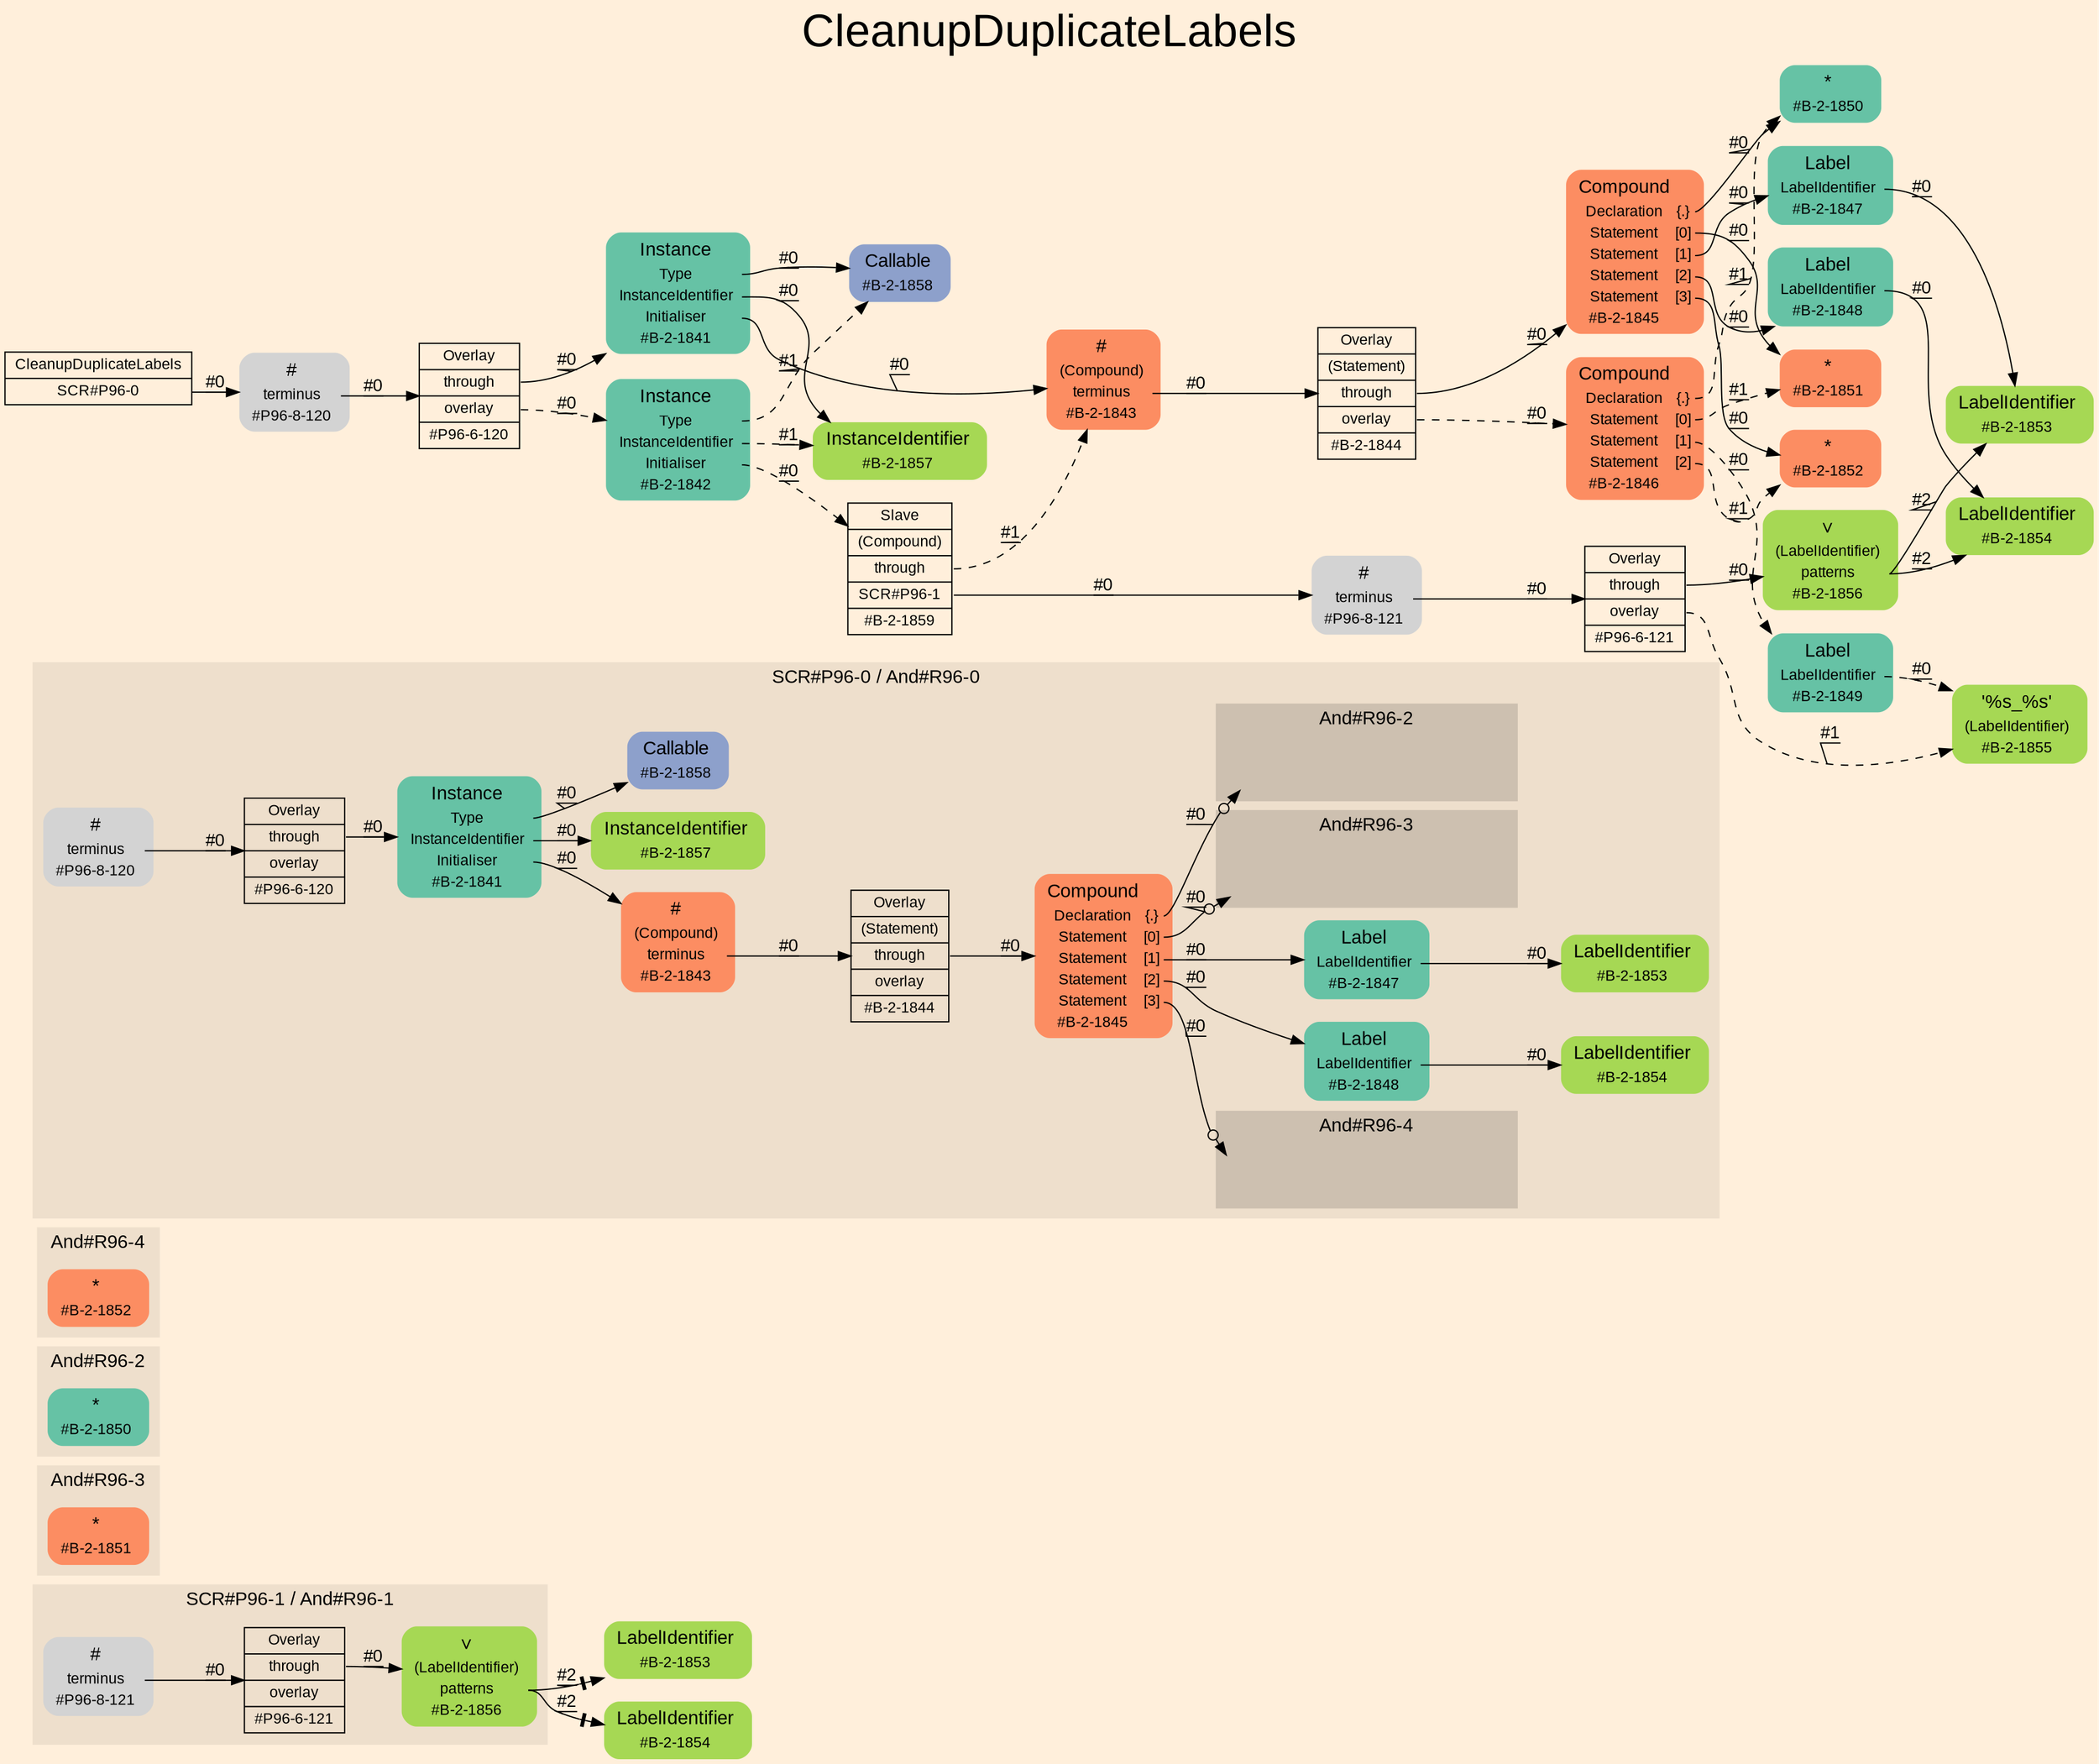 digraph "CleanupDuplicateLabels" {
label = "CleanupDuplicateLabels"
labelloc = t
fontsize = "36"
graph [
    rankdir = "LR"
    ranksep = 0.3
    bgcolor = antiquewhite1
    color = black
    fontcolor = black
    fontname = "Arial"
];
node [
    fontname = "Arial"
];
edge [
    fontname = "Arial"
];

// -------------------- figure And#R96-1 --------------------
// -------- region And#R96-1 ----------
subgraph "clusterAnd#R96-1" {
    label = "SCR#P96-1 / And#R96-1"
    style = "filled"
    color = antiquewhite2
    fontsize = "15"
    "And#R96-1/#B-2-1856" [
        // -------- block And#R96-1/#B-2-1856 ----------
        shape = "plaintext"
        fillcolor = "/set28/5"
        label = <<TABLE BORDER="0" CELLBORDER="0" CELLSPACING="0">
         <TR><TD><FONT POINT-SIZE="15.0">∨</FONT></TD><TD></TD></TR>
         <TR><TD>(LabelIdentifier)</TD><TD PORT="port0"></TD></TR>
         <TR><TD>patterns</TD><TD PORT="port1"></TD></TR>
         <TR><TD>#B-2-1856</TD><TD PORT="port2"></TD></TR>
        </TABLE>>
        style = "rounded,filled"
        fontsize = "12"
    ];
    
    "And#R96-1/#P96-8-121" [
        // -------- block And#R96-1/#P96-8-121 ----------
        shape = "plaintext"
        label = <<TABLE BORDER="0" CELLBORDER="0" CELLSPACING="0">
         <TR><TD><FONT POINT-SIZE="15.0">#</FONT></TD><TD></TD></TR>
         <TR><TD>terminus</TD><TD PORT="port0"></TD></TR>
         <TR><TD>#P96-8-121</TD><TD PORT="port1"></TD></TR>
        </TABLE>>
        style = "rounded,filled"
        fontsize = "12"
    ];
    
    "And#R96-1/#P96-6-121" [
        // -------- block And#R96-1/#P96-6-121 ----------
        shape = "record"
        fillcolor = antiquewhite2
        label = "<fixed> Overlay | <port0> through | <port1> overlay | <port2> #P96-6-121"
        style = "filled"
        fontsize = "12"
        color = black
        fontcolor = black
    ];
    
}

"And#R96-1/#B-2-1853" [
    // -------- block And#R96-1/#B-2-1853 ----------
    shape = "plaintext"
    fillcolor = "/set28/5"
    label = <<TABLE BORDER="0" CELLBORDER="0" CELLSPACING="0">
     <TR><TD><FONT POINT-SIZE="15.0">LabelIdentifier</FONT></TD><TD></TD></TR>
     <TR><TD>#B-2-1853</TD><TD PORT="port0"></TD></TR>
    </TABLE>>
    style = "rounded,filled"
    fontsize = "12"
];

"And#R96-1/#B-2-1854" [
    // -------- block And#R96-1/#B-2-1854 ----------
    shape = "plaintext"
    fillcolor = "/set28/5"
    label = <<TABLE BORDER="0" CELLBORDER="0" CELLSPACING="0">
     <TR><TD><FONT POINT-SIZE="15.0">LabelIdentifier</FONT></TD><TD></TD></TR>
     <TR><TD>#B-2-1854</TD><TD PORT="port0"></TD></TR>
    </TABLE>>
    style = "rounded,filled"
    fontsize = "12"
];

"And#R96-1/#B-2-1856":port1 -> "And#R96-1/#B-2-1853" [
    arrowhead="normalnonetee"
    label = "#2"
    decorate = true
    color = black
    fontcolor = black
];

"And#R96-1/#B-2-1856":port1 -> "And#R96-1/#B-2-1854" [
    arrowhead="normalnonetee"
    label = "#2"
    decorate = true
    color = black
    fontcolor = black
];

"And#R96-1/#P96-8-121":port0 -> "And#R96-1/#P96-6-121" [
    label = "#0"
    decorate = true
    color = black
    fontcolor = black
];

"And#R96-1/#P96-6-121":port0 -> "And#R96-1/#B-2-1856" [
    label = "#0"
    decorate = true
    color = black
    fontcolor = black
];


// -------------------- figure And#R96-3 --------------------
// -------- region And#R96-3 ----------
subgraph "clusterAnd#R96-3" {
    label = "And#R96-3"
    style = "filled"
    color = antiquewhite2
    fontsize = "15"
    "And#R96-3/#B-2-1851" [
        // -------- block And#R96-3/#B-2-1851 ----------
        shape = "plaintext"
        fillcolor = "/set28/2"
        label = <<TABLE BORDER="0" CELLBORDER="0" CELLSPACING="0">
         <TR><TD><FONT POINT-SIZE="15.0">*</FONT></TD><TD></TD></TR>
         <TR><TD>#B-2-1851</TD><TD PORT="port0"></TD></TR>
        </TABLE>>
        style = "rounded,filled"
        fontsize = "12"
    ];
    
}


// -------------------- figure And#R96-2 --------------------
// -------- region And#R96-2 ----------
subgraph "clusterAnd#R96-2" {
    label = "And#R96-2"
    style = "filled"
    color = antiquewhite2
    fontsize = "15"
    "And#R96-2/#B-2-1850" [
        // -------- block And#R96-2/#B-2-1850 ----------
        shape = "plaintext"
        fillcolor = "/set28/1"
        label = <<TABLE BORDER="0" CELLBORDER="0" CELLSPACING="0">
         <TR><TD><FONT POINT-SIZE="15.0">*</FONT></TD><TD></TD></TR>
         <TR><TD>#B-2-1850</TD><TD PORT="port0"></TD></TR>
        </TABLE>>
        style = "rounded,filled"
        fontsize = "12"
    ];
    
}


// -------------------- figure And#R96-4 --------------------
// -------- region And#R96-4 ----------
subgraph "clusterAnd#R96-4" {
    label = "And#R96-4"
    style = "filled"
    color = antiquewhite2
    fontsize = "15"
    "And#R96-4/#B-2-1852" [
        // -------- block And#R96-4/#B-2-1852 ----------
        shape = "plaintext"
        fillcolor = "/set28/2"
        label = <<TABLE BORDER="0" CELLBORDER="0" CELLSPACING="0">
         <TR><TD><FONT POINT-SIZE="15.0">*</FONT></TD><TD></TD></TR>
         <TR><TD>#B-2-1852</TD><TD PORT="port0"></TD></TR>
        </TABLE>>
        style = "rounded,filled"
        fontsize = "12"
    ];
    
}


// -------------------- figure And#R96-0 --------------------
// -------- region And#R96-0 ----------
subgraph "clusterAnd#R96-0" {
    label = "SCR#P96-0 / And#R96-0"
    style = "filled"
    color = antiquewhite2
    fontsize = "15"
    "And#R96-0/#B-2-1843" [
        // -------- block And#R96-0/#B-2-1843 ----------
        shape = "plaintext"
        fillcolor = "/set28/2"
        label = <<TABLE BORDER="0" CELLBORDER="0" CELLSPACING="0">
         <TR><TD><FONT POINT-SIZE="15.0">#</FONT></TD><TD></TD></TR>
         <TR><TD>(Compound)</TD><TD PORT="port0"></TD></TR>
         <TR><TD>terminus</TD><TD PORT="port1"></TD></TR>
         <TR><TD>#B-2-1843</TD><TD PORT="port2"></TD></TR>
        </TABLE>>
        style = "rounded,filled"
        fontsize = "12"
    ];
    
    "And#R96-0/#B-2-1857" [
        // -------- block And#R96-0/#B-2-1857 ----------
        shape = "plaintext"
        fillcolor = "/set28/5"
        label = <<TABLE BORDER="0" CELLBORDER="0" CELLSPACING="0">
         <TR><TD><FONT POINT-SIZE="15.0">InstanceIdentifier</FONT></TD><TD></TD></TR>
         <TR><TD>#B-2-1857</TD><TD PORT="port0"></TD></TR>
        </TABLE>>
        style = "rounded,filled"
        fontsize = "12"
    ];
    
    "And#R96-0/#B-2-1841" [
        // -------- block And#R96-0/#B-2-1841 ----------
        shape = "plaintext"
        fillcolor = "/set28/1"
        label = <<TABLE BORDER="0" CELLBORDER="0" CELLSPACING="0">
         <TR><TD><FONT POINT-SIZE="15.0">Instance</FONT></TD><TD></TD></TR>
         <TR><TD>Type</TD><TD PORT="port0"></TD></TR>
         <TR><TD>InstanceIdentifier</TD><TD PORT="port1"></TD></TR>
         <TR><TD>Initialiser</TD><TD PORT="port2"></TD></TR>
         <TR><TD>#B-2-1841</TD><TD PORT="port3"></TD></TR>
        </TABLE>>
        style = "rounded,filled"
        fontsize = "12"
    ];
    
    "And#R96-0/#B-2-1854" [
        // -------- block And#R96-0/#B-2-1854 ----------
        shape = "plaintext"
        fillcolor = "/set28/5"
        label = <<TABLE BORDER="0" CELLBORDER="0" CELLSPACING="0">
         <TR><TD><FONT POINT-SIZE="15.0">LabelIdentifier</FONT></TD><TD></TD></TR>
         <TR><TD>#B-2-1854</TD><TD PORT="port0"></TD></TR>
        </TABLE>>
        style = "rounded,filled"
        fontsize = "12"
    ];
    
    "And#R96-0/#P96-8-120" [
        // -------- block And#R96-0/#P96-8-120 ----------
        shape = "plaintext"
        label = <<TABLE BORDER="0" CELLBORDER="0" CELLSPACING="0">
         <TR><TD><FONT POINT-SIZE="15.0">#</FONT></TD><TD></TD></TR>
         <TR><TD>terminus</TD><TD PORT="port0"></TD></TR>
         <TR><TD>#P96-8-120</TD><TD PORT="port1"></TD></TR>
        </TABLE>>
        style = "rounded,filled"
        fontsize = "12"
    ];
    
    "And#R96-0/#B-2-1853" [
        // -------- block And#R96-0/#B-2-1853 ----------
        shape = "plaintext"
        fillcolor = "/set28/5"
        label = <<TABLE BORDER="0" CELLBORDER="0" CELLSPACING="0">
         <TR><TD><FONT POINT-SIZE="15.0">LabelIdentifier</FONT></TD><TD></TD></TR>
         <TR><TD>#B-2-1853</TD><TD PORT="port0"></TD></TR>
        </TABLE>>
        style = "rounded,filled"
        fontsize = "12"
    ];
    
    "And#R96-0/#P96-6-120" [
        // -------- block And#R96-0/#P96-6-120 ----------
        shape = "record"
        fillcolor = antiquewhite2
        label = "<fixed> Overlay | <port0> through | <port1> overlay | <port2> #P96-6-120"
        style = "filled"
        fontsize = "12"
        color = black
        fontcolor = black
    ];
    
    "And#R96-0/#B-2-1847" [
        // -------- block And#R96-0/#B-2-1847 ----------
        shape = "plaintext"
        fillcolor = "/set28/1"
        label = <<TABLE BORDER="0" CELLBORDER="0" CELLSPACING="0">
         <TR><TD><FONT POINT-SIZE="15.0">Label</FONT></TD><TD></TD></TR>
         <TR><TD>LabelIdentifier</TD><TD PORT="port0"></TD></TR>
         <TR><TD>#B-2-1847</TD><TD PORT="port1"></TD></TR>
        </TABLE>>
        style = "rounded,filled"
        fontsize = "12"
    ];
    
    "And#R96-0/#B-2-1844" [
        // -------- block And#R96-0/#B-2-1844 ----------
        shape = "record"
        fillcolor = antiquewhite2
        label = "<fixed> Overlay | <port0> (Statement) | <port1> through | <port2> overlay | <port3> #B-2-1844"
        style = "filled"
        fontsize = "12"
        color = black
        fontcolor = black
    ];
    
    "And#R96-0/#B-2-1845" [
        // -------- block And#R96-0/#B-2-1845 ----------
        shape = "plaintext"
        fillcolor = "/set28/2"
        label = <<TABLE BORDER="0" CELLBORDER="0" CELLSPACING="0">
         <TR><TD><FONT POINT-SIZE="15.0">Compound</FONT></TD><TD></TD></TR>
         <TR><TD>Declaration</TD><TD PORT="port0">{.}</TD></TR>
         <TR><TD>Statement</TD><TD PORT="port1">[0]</TD></TR>
         <TR><TD>Statement</TD><TD PORT="port2">[1]</TD></TR>
         <TR><TD>Statement</TD><TD PORT="port3">[2]</TD></TR>
         <TR><TD>Statement</TD><TD PORT="port4">[3]</TD></TR>
         <TR><TD>#B-2-1845</TD><TD PORT="port5"></TD></TR>
        </TABLE>>
        style = "rounded,filled"
        fontsize = "12"
    ];
    
    "And#R96-0/#B-2-1858" [
        // -------- block And#R96-0/#B-2-1858 ----------
        shape = "plaintext"
        fillcolor = "/set28/3"
        label = <<TABLE BORDER="0" CELLBORDER="0" CELLSPACING="0">
         <TR><TD><FONT POINT-SIZE="15.0">Callable</FONT></TD><TD></TD></TR>
         <TR><TD>#B-2-1858</TD><TD PORT="port0"></TD></TR>
        </TABLE>>
        style = "rounded,filled"
        fontsize = "12"
    ];
    
    "And#R96-0/#B-2-1848" [
        // -------- block And#R96-0/#B-2-1848 ----------
        shape = "plaintext"
        fillcolor = "/set28/1"
        label = <<TABLE BORDER="0" CELLBORDER="0" CELLSPACING="0">
         <TR><TD><FONT POINT-SIZE="15.0">Label</FONT></TD><TD></TD></TR>
         <TR><TD>LabelIdentifier</TD><TD PORT="port0"></TD></TR>
         <TR><TD>#B-2-1848</TD><TD PORT="port1"></TD></TR>
        </TABLE>>
        style = "rounded,filled"
        fontsize = "12"
    ];
    
    // -------- region And#R96-0/And#R96-2 ----------
    subgraph "clusterAnd#R96-0/And#R96-2" {
        label = "And#R96-2"
        style = "filled"
        color = antiquewhite3
        fontsize = "15"
        "And#R96-0/And#R96-2/#B-2-1850" [
            // -------- block And#R96-0/And#R96-2/#B-2-1850 ----------
            shape = none
            fillcolor = "/set28/1"
            style = "invisible"
        ];
        
    }
    
    // -------- region And#R96-0/And#R96-3 ----------
    subgraph "clusterAnd#R96-0/And#R96-3" {
        label = "And#R96-3"
        style = "filled"
        color = antiquewhite3
        fontsize = "15"
        "And#R96-0/And#R96-3/#B-2-1851" [
            // -------- block And#R96-0/And#R96-3/#B-2-1851 ----------
            shape = none
            fillcolor = "/set28/2"
            style = "invisible"
        ];
        
    }
    
    // -------- region And#R96-0/And#R96-4 ----------
    subgraph "clusterAnd#R96-0/And#R96-4" {
        label = "And#R96-4"
        style = "filled"
        color = antiquewhite3
        fontsize = "15"
        "And#R96-0/And#R96-4/#B-2-1852" [
            // -------- block And#R96-0/And#R96-4/#B-2-1852 ----------
            shape = none
            fillcolor = "/set28/2"
            style = "invisible"
        ];
        
    }
    
}

"And#R96-0/#B-2-1843":port1 -> "And#R96-0/#B-2-1844" [
    label = "#0"
    decorate = true
    color = black
    fontcolor = black
];

"And#R96-0/#B-2-1841":port0 -> "And#R96-0/#B-2-1858" [
    label = "#0"
    decorate = true
    color = black
    fontcolor = black
];

"And#R96-0/#B-2-1841":port1 -> "And#R96-0/#B-2-1857" [
    label = "#0"
    decorate = true
    color = black
    fontcolor = black
];

"And#R96-0/#B-2-1841":port2 -> "And#R96-0/#B-2-1843" [
    label = "#0"
    decorate = true
    color = black
    fontcolor = black
];

"And#R96-0/#P96-8-120":port0 -> "And#R96-0/#P96-6-120" [
    label = "#0"
    decorate = true
    color = black
    fontcolor = black
];

"And#R96-0/#P96-6-120":port0 -> "And#R96-0/#B-2-1841" [
    label = "#0"
    decorate = true
    color = black
    fontcolor = black
];

"And#R96-0/#B-2-1847":port0 -> "And#R96-0/#B-2-1853" [
    label = "#0"
    decorate = true
    color = black
    fontcolor = black
];

"And#R96-0/#B-2-1844":port1 -> "And#R96-0/#B-2-1845" [
    label = "#0"
    decorate = true
    color = black
    fontcolor = black
];

"And#R96-0/#B-2-1845":port0 -> "And#R96-0/And#R96-2/#B-2-1850" [
    arrowhead="normalnoneodot"
    label = "#0"
    decorate = true
    color = black
    fontcolor = black
];

"And#R96-0/#B-2-1845":port1 -> "And#R96-0/And#R96-3/#B-2-1851" [
    arrowhead="normalnoneodot"
    label = "#0"
    decorate = true
    color = black
    fontcolor = black
];

"And#R96-0/#B-2-1845":port2 -> "And#R96-0/#B-2-1847" [
    label = "#0"
    decorate = true
    color = black
    fontcolor = black
];

"And#R96-0/#B-2-1845":port3 -> "And#R96-0/#B-2-1848" [
    label = "#0"
    decorate = true
    color = black
    fontcolor = black
];

"And#R96-0/#B-2-1845":port4 -> "And#R96-0/And#R96-4/#B-2-1852" [
    arrowhead="normalnoneodot"
    label = "#0"
    decorate = true
    color = black
    fontcolor = black
];

"And#R96-0/#B-2-1848":port0 -> "And#R96-0/#B-2-1854" [
    label = "#0"
    decorate = true
    color = black
    fontcolor = black
];


// -------------------- transformation figure --------------------
"CR#P96-0" [
    // -------- block CR#P96-0 ----------
    shape = "record"
    fillcolor = antiquewhite1
    label = "<fixed> CleanupDuplicateLabels | <port0> SCR#P96-0"
    style = "filled"
    fontsize = "12"
    color = black
    fontcolor = black
];

"#P96-8-120" [
    // -------- block #P96-8-120 ----------
    shape = "plaintext"
    label = <<TABLE BORDER="0" CELLBORDER="0" CELLSPACING="0">
     <TR><TD><FONT POINT-SIZE="15.0">#</FONT></TD><TD></TD></TR>
     <TR><TD>terminus</TD><TD PORT="port0"></TD></TR>
     <TR><TD>#P96-8-120</TD><TD PORT="port1"></TD></TR>
    </TABLE>>
    style = "rounded,filled"
    fontsize = "12"
];

"#P96-6-120" [
    // -------- block #P96-6-120 ----------
    shape = "record"
    fillcolor = antiquewhite1
    label = "<fixed> Overlay | <port0> through | <port1> overlay | <port2> #P96-6-120"
    style = "filled"
    fontsize = "12"
    color = black
    fontcolor = black
];

"#B-2-1841" [
    // -------- block #B-2-1841 ----------
    shape = "plaintext"
    fillcolor = "/set28/1"
    label = <<TABLE BORDER="0" CELLBORDER="0" CELLSPACING="0">
     <TR><TD><FONT POINT-SIZE="15.0">Instance</FONT></TD><TD></TD></TR>
     <TR><TD>Type</TD><TD PORT="port0"></TD></TR>
     <TR><TD>InstanceIdentifier</TD><TD PORT="port1"></TD></TR>
     <TR><TD>Initialiser</TD><TD PORT="port2"></TD></TR>
     <TR><TD>#B-2-1841</TD><TD PORT="port3"></TD></TR>
    </TABLE>>
    style = "rounded,filled"
    fontsize = "12"
];

"#B-2-1858" [
    // -------- block #B-2-1858 ----------
    shape = "plaintext"
    fillcolor = "/set28/3"
    label = <<TABLE BORDER="0" CELLBORDER="0" CELLSPACING="0">
     <TR><TD><FONT POINT-SIZE="15.0">Callable</FONT></TD><TD></TD></TR>
     <TR><TD>#B-2-1858</TD><TD PORT="port0"></TD></TR>
    </TABLE>>
    style = "rounded,filled"
    fontsize = "12"
];

"#B-2-1857" [
    // -------- block #B-2-1857 ----------
    shape = "plaintext"
    fillcolor = "/set28/5"
    label = <<TABLE BORDER="0" CELLBORDER="0" CELLSPACING="0">
     <TR><TD><FONT POINT-SIZE="15.0">InstanceIdentifier</FONT></TD><TD></TD></TR>
     <TR><TD>#B-2-1857</TD><TD PORT="port0"></TD></TR>
    </TABLE>>
    style = "rounded,filled"
    fontsize = "12"
];

"#B-2-1843" [
    // -------- block #B-2-1843 ----------
    shape = "plaintext"
    fillcolor = "/set28/2"
    label = <<TABLE BORDER="0" CELLBORDER="0" CELLSPACING="0">
     <TR><TD><FONT POINT-SIZE="15.0">#</FONT></TD><TD></TD></TR>
     <TR><TD>(Compound)</TD><TD PORT="port0"></TD></TR>
     <TR><TD>terminus</TD><TD PORT="port1"></TD></TR>
     <TR><TD>#B-2-1843</TD><TD PORT="port2"></TD></TR>
    </TABLE>>
    style = "rounded,filled"
    fontsize = "12"
];

"#B-2-1844" [
    // -------- block #B-2-1844 ----------
    shape = "record"
    fillcolor = antiquewhite1
    label = "<fixed> Overlay | <port0> (Statement) | <port1> through | <port2> overlay | <port3> #B-2-1844"
    style = "filled"
    fontsize = "12"
    color = black
    fontcolor = black
];

"#B-2-1845" [
    // -------- block #B-2-1845 ----------
    shape = "plaintext"
    fillcolor = "/set28/2"
    label = <<TABLE BORDER="0" CELLBORDER="0" CELLSPACING="0">
     <TR><TD><FONT POINT-SIZE="15.0">Compound</FONT></TD><TD></TD></TR>
     <TR><TD>Declaration</TD><TD PORT="port0">{.}</TD></TR>
     <TR><TD>Statement</TD><TD PORT="port1">[0]</TD></TR>
     <TR><TD>Statement</TD><TD PORT="port2">[1]</TD></TR>
     <TR><TD>Statement</TD><TD PORT="port3">[2]</TD></TR>
     <TR><TD>Statement</TD><TD PORT="port4">[3]</TD></TR>
     <TR><TD>#B-2-1845</TD><TD PORT="port5"></TD></TR>
    </TABLE>>
    style = "rounded,filled"
    fontsize = "12"
];

"#B-2-1850" [
    // -------- block #B-2-1850 ----------
    shape = "plaintext"
    fillcolor = "/set28/1"
    label = <<TABLE BORDER="0" CELLBORDER="0" CELLSPACING="0">
     <TR><TD><FONT POINT-SIZE="15.0">*</FONT></TD><TD></TD></TR>
     <TR><TD>#B-2-1850</TD><TD PORT="port0"></TD></TR>
    </TABLE>>
    style = "rounded,filled"
    fontsize = "12"
];

"#B-2-1851" [
    // -------- block #B-2-1851 ----------
    shape = "plaintext"
    fillcolor = "/set28/2"
    label = <<TABLE BORDER="0" CELLBORDER="0" CELLSPACING="0">
     <TR><TD><FONT POINT-SIZE="15.0">*</FONT></TD><TD></TD></TR>
     <TR><TD>#B-2-1851</TD><TD PORT="port0"></TD></TR>
    </TABLE>>
    style = "rounded,filled"
    fontsize = "12"
];

"#B-2-1847" [
    // -------- block #B-2-1847 ----------
    shape = "plaintext"
    fillcolor = "/set28/1"
    label = <<TABLE BORDER="0" CELLBORDER="0" CELLSPACING="0">
     <TR><TD><FONT POINT-SIZE="15.0">Label</FONT></TD><TD></TD></TR>
     <TR><TD>LabelIdentifier</TD><TD PORT="port0"></TD></TR>
     <TR><TD>#B-2-1847</TD><TD PORT="port1"></TD></TR>
    </TABLE>>
    style = "rounded,filled"
    fontsize = "12"
];

"#B-2-1853" [
    // -------- block #B-2-1853 ----------
    shape = "plaintext"
    fillcolor = "/set28/5"
    label = <<TABLE BORDER="0" CELLBORDER="0" CELLSPACING="0">
     <TR><TD><FONT POINT-SIZE="15.0">LabelIdentifier</FONT></TD><TD></TD></TR>
     <TR><TD>#B-2-1853</TD><TD PORT="port0"></TD></TR>
    </TABLE>>
    style = "rounded,filled"
    fontsize = "12"
];

"#B-2-1848" [
    // -------- block #B-2-1848 ----------
    shape = "plaintext"
    fillcolor = "/set28/1"
    label = <<TABLE BORDER="0" CELLBORDER="0" CELLSPACING="0">
     <TR><TD><FONT POINT-SIZE="15.0">Label</FONT></TD><TD></TD></TR>
     <TR><TD>LabelIdentifier</TD><TD PORT="port0"></TD></TR>
     <TR><TD>#B-2-1848</TD><TD PORT="port1"></TD></TR>
    </TABLE>>
    style = "rounded,filled"
    fontsize = "12"
];

"#B-2-1854" [
    // -------- block #B-2-1854 ----------
    shape = "plaintext"
    fillcolor = "/set28/5"
    label = <<TABLE BORDER="0" CELLBORDER="0" CELLSPACING="0">
     <TR><TD><FONT POINT-SIZE="15.0">LabelIdentifier</FONT></TD><TD></TD></TR>
     <TR><TD>#B-2-1854</TD><TD PORT="port0"></TD></TR>
    </TABLE>>
    style = "rounded,filled"
    fontsize = "12"
];

"#B-2-1852" [
    // -------- block #B-2-1852 ----------
    shape = "plaintext"
    fillcolor = "/set28/2"
    label = <<TABLE BORDER="0" CELLBORDER="0" CELLSPACING="0">
     <TR><TD><FONT POINT-SIZE="15.0">*</FONT></TD><TD></TD></TR>
     <TR><TD>#B-2-1852</TD><TD PORT="port0"></TD></TR>
    </TABLE>>
    style = "rounded,filled"
    fontsize = "12"
];

"#B-2-1846" [
    // -------- block #B-2-1846 ----------
    shape = "plaintext"
    fillcolor = "/set28/2"
    label = <<TABLE BORDER="0" CELLBORDER="0" CELLSPACING="0">
     <TR><TD><FONT POINT-SIZE="15.0">Compound</FONT></TD><TD></TD></TR>
     <TR><TD>Declaration</TD><TD PORT="port0">{.}</TD></TR>
     <TR><TD>Statement</TD><TD PORT="port1">[0]</TD></TR>
     <TR><TD>Statement</TD><TD PORT="port2">[1]</TD></TR>
     <TR><TD>Statement</TD><TD PORT="port3">[2]</TD></TR>
     <TR><TD>#B-2-1846</TD><TD PORT="port4"></TD></TR>
    </TABLE>>
    style = "rounded,filled"
    fontsize = "12"
];

"#B-2-1849" [
    // -------- block #B-2-1849 ----------
    shape = "plaintext"
    fillcolor = "/set28/1"
    label = <<TABLE BORDER="0" CELLBORDER="0" CELLSPACING="0">
     <TR><TD><FONT POINT-SIZE="15.0">Label</FONT></TD><TD></TD></TR>
     <TR><TD>LabelIdentifier</TD><TD PORT="port0"></TD></TR>
     <TR><TD>#B-2-1849</TD><TD PORT="port1"></TD></TR>
    </TABLE>>
    style = "rounded,filled"
    fontsize = "12"
];

"#B-2-1855" [
    // -------- block #B-2-1855 ----------
    shape = "plaintext"
    fillcolor = "/set28/5"
    label = <<TABLE BORDER="0" CELLBORDER="0" CELLSPACING="0">
     <TR><TD><FONT POINT-SIZE="15.0">'%s_%s'</FONT></TD><TD></TD></TR>
     <TR><TD>(LabelIdentifier)</TD><TD PORT="port0"></TD></TR>
     <TR><TD>#B-2-1855</TD><TD PORT="port1"></TD></TR>
    </TABLE>>
    style = "rounded,filled"
    fontsize = "12"
];

"#B-2-1842" [
    // -------- block #B-2-1842 ----------
    shape = "plaintext"
    fillcolor = "/set28/1"
    label = <<TABLE BORDER="0" CELLBORDER="0" CELLSPACING="0">
     <TR><TD><FONT POINT-SIZE="15.0">Instance</FONT></TD><TD></TD></TR>
     <TR><TD>Type</TD><TD PORT="port0"></TD></TR>
     <TR><TD>InstanceIdentifier</TD><TD PORT="port1"></TD></TR>
     <TR><TD>Initialiser</TD><TD PORT="port2"></TD></TR>
     <TR><TD>#B-2-1842</TD><TD PORT="port3"></TD></TR>
    </TABLE>>
    style = "rounded,filled"
    fontsize = "12"
];

"#B-2-1859" [
    // -------- block #B-2-1859 ----------
    shape = "record"
    fillcolor = antiquewhite1
    label = "<fixed> Slave | <port0> (Compound) | <port1> through | <port2> SCR#P96-1 | <port3> #B-2-1859"
    style = "filled"
    fontsize = "12"
    color = black
    fontcolor = black
];

"#P96-8-121" [
    // -------- block #P96-8-121 ----------
    shape = "plaintext"
    label = <<TABLE BORDER="0" CELLBORDER="0" CELLSPACING="0">
     <TR><TD><FONT POINT-SIZE="15.0">#</FONT></TD><TD></TD></TR>
     <TR><TD>terminus</TD><TD PORT="port0"></TD></TR>
     <TR><TD>#P96-8-121</TD><TD PORT="port1"></TD></TR>
    </TABLE>>
    style = "rounded,filled"
    fontsize = "12"
];

"#P96-6-121" [
    // -------- block #P96-6-121 ----------
    shape = "record"
    fillcolor = antiquewhite1
    label = "<fixed> Overlay | <port0> through | <port1> overlay | <port2> #P96-6-121"
    style = "filled"
    fontsize = "12"
    color = black
    fontcolor = black
];

"#B-2-1856" [
    // -------- block #B-2-1856 ----------
    shape = "plaintext"
    fillcolor = "/set28/5"
    label = <<TABLE BORDER="0" CELLBORDER="0" CELLSPACING="0">
     <TR><TD><FONT POINT-SIZE="15.0">∨</FONT></TD><TD></TD></TR>
     <TR><TD>(LabelIdentifier)</TD><TD PORT="port0"></TD></TR>
     <TR><TD>patterns</TD><TD PORT="port1"></TD></TR>
     <TR><TD>#B-2-1856</TD><TD PORT="port2"></TD></TR>
    </TABLE>>
    style = "rounded,filled"
    fontsize = "12"
];

"CR#P96-0":port0 -> "#P96-8-120" [
    label = "#0"
    decorate = true
    color = black
    fontcolor = black
];

"#P96-8-120":port0 -> "#P96-6-120" [
    label = "#0"
    decorate = true
    color = black
    fontcolor = black
];

"#P96-6-120":port0 -> "#B-2-1841" [
    label = "#0"
    decorate = true
    color = black
    fontcolor = black
];

"#P96-6-120":port1 -> "#B-2-1842" [
    style="dashed"
    label = "#0"
    decorate = true
    color = black
    fontcolor = black
];

"#B-2-1841":port0 -> "#B-2-1858" [
    label = "#0"
    decorate = true
    color = black
    fontcolor = black
];

"#B-2-1841":port1 -> "#B-2-1857" [
    label = "#0"
    decorate = true
    color = black
    fontcolor = black
];

"#B-2-1841":port2 -> "#B-2-1843" [
    label = "#0"
    decorate = true
    color = black
    fontcolor = black
];

"#B-2-1843":port1 -> "#B-2-1844" [
    label = "#0"
    decorate = true
    color = black
    fontcolor = black
];

"#B-2-1844":port1 -> "#B-2-1845" [
    label = "#0"
    decorate = true
    color = black
    fontcolor = black
];

"#B-2-1844":port2 -> "#B-2-1846" [
    style="dashed"
    label = "#0"
    decorate = true
    color = black
    fontcolor = black
];

"#B-2-1845":port0 -> "#B-2-1850" [
    label = "#0"
    decorate = true
    color = black
    fontcolor = black
];

"#B-2-1845":port1 -> "#B-2-1851" [
    label = "#0"
    decorate = true
    color = black
    fontcolor = black
];

"#B-2-1845":port2 -> "#B-2-1847" [
    label = "#0"
    decorate = true
    color = black
    fontcolor = black
];

"#B-2-1845":port3 -> "#B-2-1848" [
    label = "#0"
    decorate = true
    color = black
    fontcolor = black
];

"#B-2-1845":port4 -> "#B-2-1852" [
    label = "#0"
    decorate = true
    color = black
    fontcolor = black
];

"#B-2-1847":port0 -> "#B-2-1853" [
    label = "#0"
    decorate = true
    color = black
    fontcolor = black
];

"#B-2-1848":port0 -> "#B-2-1854" [
    label = "#0"
    decorate = true
    color = black
    fontcolor = black
];

"#B-2-1846":port0 -> "#B-2-1850" [
    style="dashed"
    label = "#1"
    decorate = true
    color = black
    fontcolor = black
];

"#B-2-1846":port1 -> "#B-2-1851" [
    style="dashed"
    label = "#1"
    decorate = true
    color = black
    fontcolor = black
];

"#B-2-1846":port2 -> "#B-2-1849" [
    style="dashed"
    label = "#0"
    decorate = true
    color = black
    fontcolor = black
];

"#B-2-1846":port3 -> "#B-2-1852" [
    style="dashed"
    label = "#1"
    decorate = true
    color = black
    fontcolor = black
];

"#B-2-1849":port0 -> "#B-2-1855" [
    style="dashed"
    label = "#0"
    decorate = true
    color = black
    fontcolor = black
];

"#B-2-1842":port0 -> "#B-2-1858" [
    style="dashed"
    label = "#1"
    decorate = true
    color = black
    fontcolor = black
];

"#B-2-1842":port1 -> "#B-2-1857" [
    style="dashed"
    label = "#1"
    decorate = true
    color = black
    fontcolor = black
];

"#B-2-1842":port2 -> "#B-2-1859" [
    style="dashed"
    label = "#0"
    decorate = true
    color = black
    fontcolor = black
];

"#B-2-1859":port1 -> "#B-2-1843" [
    style="dashed"
    label = "#1"
    decorate = true
    color = black
    fontcolor = black
];

"#B-2-1859":port2 -> "#P96-8-121" [
    label = "#0"
    decorate = true
    color = black
    fontcolor = black
];

"#P96-8-121":port0 -> "#P96-6-121" [
    label = "#0"
    decorate = true
    color = black
    fontcolor = black
];

"#P96-6-121":port0 -> "#B-2-1856" [
    label = "#0"
    decorate = true
    color = black
    fontcolor = black
];

"#P96-6-121":port1 -> "#B-2-1855" [
    style="dashed"
    label = "#1"
    decorate = true
    color = black
    fontcolor = black
];

"#B-2-1856":port1 -> "#B-2-1853" [
    label = "#2"
    decorate = true
    color = black
    fontcolor = black
];

"#B-2-1856":port1 -> "#B-2-1854" [
    label = "#2"
    decorate = true
    color = black
    fontcolor = black
];


}
